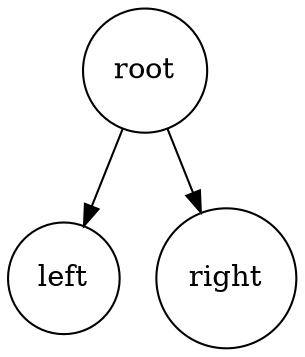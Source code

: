 digraph BinaryTree {
    node [shape=circle]
    node0 [label="root"]
    node1 [label="left"]
    node0 -> node1
    node2 [label="right"]
    node0 -> node2
}
